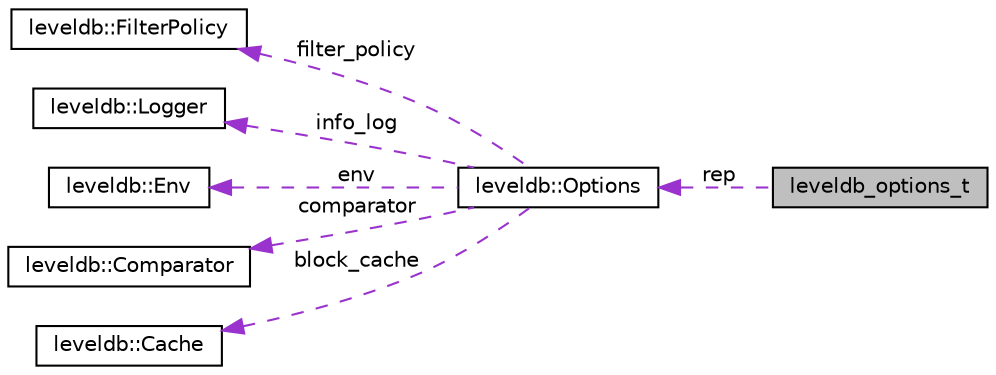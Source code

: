 digraph "leveldb_options_t"
{
 // LATEX_PDF_SIZE
  edge [fontname="Helvetica",fontsize="10",labelfontname="Helvetica",labelfontsize="10"];
  node [fontname="Helvetica",fontsize="10",shape=record];
  rankdir="LR";
  Node1 [label="leveldb_options_t",height=0.2,width=0.4,color="black", fillcolor="grey75", style="filled", fontcolor="black",tooltip=" "];
  Node2 -> Node1 [dir="back",color="darkorchid3",fontsize="10",style="dashed",label=" rep" ,fontname="Helvetica"];
  Node2 [label="leveldb::Options",height=0.2,width=0.4,color="black", fillcolor="white", style="filled",URL="$structleveldb_1_1_options.html",tooltip=" "];
  Node3 -> Node2 [dir="back",color="darkorchid3",fontsize="10",style="dashed",label=" filter_policy" ,fontname="Helvetica"];
  Node3 [label="leveldb::FilterPolicy",height=0.2,width=0.4,color="black", fillcolor="white", style="filled",URL="$classleveldb_1_1_filter_policy.html",tooltip=" "];
  Node4 -> Node2 [dir="back",color="darkorchid3",fontsize="10",style="dashed",label=" info_log" ,fontname="Helvetica"];
  Node4 [label="leveldb::Logger",height=0.2,width=0.4,color="black", fillcolor="white", style="filled",URL="$classleveldb_1_1_logger.html",tooltip=" "];
  Node5 -> Node2 [dir="back",color="darkorchid3",fontsize="10",style="dashed",label=" env" ,fontname="Helvetica"];
  Node5 [label="leveldb::Env",height=0.2,width=0.4,color="black", fillcolor="white", style="filled",URL="$classleveldb_1_1_env.html",tooltip=" "];
  Node6 -> Node2 [dir="back",color="darkorchid3",fontsize="10",style="dashed",label=" comparator" ,fontname="Helvetica"];
  Node6 [label="leveldb::Comparator",height=0.2,width=0.4,color="black", fillcolor="white", style="filled",URL="$structleveldb_1_1_comparator.html",tooltip=" "];
  Node7 -> Node2 [dir="back",color="darkorchid3",fontsize="10",style="dashed",label=" block_cache" ,fontname="Helvetica"];
  Node7 [label="leveldb::Cache",height=0.2,width=0.4,color="black", fillcolor="white", style="filled",URL="$classleveldb_1_1_cache.html",tooltip=" "];
}
